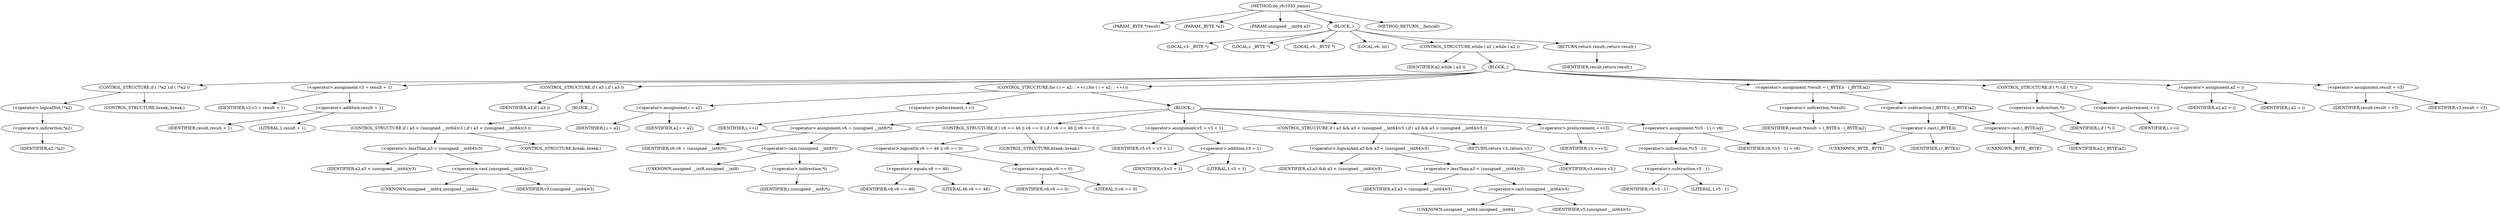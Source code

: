 digraph do_rfc1035_name {  
"1000105" [label = "(METHOD,do_rfc1035_name)" ]
"1000106" [label = "(PARAM,_BYTE *result)" ]
"1000107" [label = "(PARAM,_BYTE *a2)" ]
"1000108" [label = "(PARAM,unsigned __int64 a3)" ]
"1000109" [label = "(BLOCK,,)" ]
"1000110" [label = "(LOCAL,v3: _BYTE *)" ]
"1000111" [label = "(LOCAL,i: _BYTE *)" ]
"1000112" [label = "(LOCAL,v5: _BYTE *)" ]
"1000113" [label = "(LOCAL,v6: int)" ]
"1000114" [label = "(CONTROL_STRUCTURE,while ( a2 ),while ( a2 ))" ]
"1000115" [label = "(IDENTIFIER,a2,while ( a2 ))" ]
"1000116" [label = "(BLOCK,,)" ]
"1000117" [label = "(CONTROL_STRUCTURE,if ( !*a2 ),if ( !*a2 ))" ]
"1000118" [label = "(<operator>.logicalNot,!*a2)" ]
"1000119" [label = "(<operator>.indirection,*a2)" ]
"1000120" [label = "(IDENTIFIER,a2,!*a2)" ]
"1000121" [label = "(CONTROL_STRUCTURE,break;,break;)" ]
"1000122" [label = "(<operator>.assignment,v3 = result + 1)" ]
"1000123" [label = "(IDENTIFIER,v3,v3 = result + 1)" ]
"1000124" [label = "(<operator>.addition,result + 1)" ]
"1000125" [label = "(IDENTIFIER,result,result + 1)" ]
"1000126" [label = "(LITERAL,1,result + 1)" ]
"1000127" [label = "(CONTROL_STRUCTURE,if ( a3 ),if ( a3 ))" ]
"1000128" [label = "(IDENTIFIER,a3,if ( a3 ))" ]
"1000129" [label = "(BLOCK,,)" ]
"1000130" [label = "(CONTROL_STRUCTURE,if ( a3 < (unsigned __int64)v3 ),if ( a3 < (unsigned __int64)v3 ))" ]
"1000131" [label = "(<operator>.lessThan,a3 < (unsigned __int64)v3)" ]
"1000132" [label = "(IDENTIFIER,a3,a3 < (unsigned __int64)v3)" ]
"1000133" [label = "(<operator>.cast,(unsigned __int64)v3)" ]
"1000134" [label = "(UNKNOWN,unsigned __int64,unsigned __int64)" ]
"1000135" [label = "(IDENTIFIER,v3,(unsigned __int64)v3)" ]
"1000136" [label = "(CONTROL_STRUCTURE,break;,break;)" ]
"1000137" [label = "(CONTROL_STRUCTURE,for ( i = a2; ; ++i ),for ( i = a2; ; ++i ))" ]
"1000138" [label = "(<operator>.assignment,i = a2)" ]
"1000139" [label = "(IDENTIFIER,i,i = a2)" ]
"1000140" [label = "(IDENTIFIER,a2,i = a2)" ]
"1000141" [label = "(<operator>.preIncrement,++i)" ]
"1000142" [label = "(IDENTIFIER,i,++i)" ]
"1000143" [label = "(BLOCK,,)" ]
"1000144" [label = "(<operator>.assignment,v6 = (unsigned __int8)*i)" ]
"1000145" [label = "(IDENTIFIER,v6,v6 = (unsigned __int8)*i)" ]
"1000146" [label = "(<operator>.cast,(unsigned __int8)*i)" ]
"1000147" [label = "(UNKNOWN,unsigned __int8,unsigned __int8)" ]
"1000148" [label = "(<operator>.indirection,*i)" ]
"1000149" [label = "(IDENTIFIER,i,(unsigned __int8)*i)" ]
"1000150" [label = "(CONTROL_STRUCTURE,if ( v6 == 46 || v6 == 0 ),if ( v6 == 46 || v6 == 0 ))" ]
"1000151" [label = "(<operator>.logicalOr,v6 == 46 || v6 == 0)" ]
"1000152" [label = "(<operator>.equals,v6 == 46)" ]
"1000153" [label = "(IDENTIFIER,v6,v6 == 46)" ]
"1000154" [label = "(LITERAL,46,v6 == 46)" ]
"1000155" [label = "(<operator>.equals,v6 == 0)" ]
"1000156" [label = "(IDENTIFIER,v6,v6 == 0)" ]
"1000157" [label = "(LITERAL,0,v6 == 0)" ]
"1000158" [label = "(CONTROL_STRUCTURE,break;,break;)" ]
"1000159" [label = "(<operator>.assignment,v5 = v3 + 1)" ]
"1000160" [label = "(IDENTIFIER,v5,v5 = v3 + 1)" ]
"1000161" [label = "(<operator>.addition,v3 + 1)" ]
"1000162" [label = "(IDENTIFIER,v3,v3 + 1)" ]
"1000163" [label = "(LITERAL,1,v3 + 1)" ]
"1000164" [label = "(CONTROL_STRUCTURE,if ( a3 && a3 < (unsigned __int64)v5 ),if ( a3 && a3 < (unsigned __int64)v5 ))" ]
"1000165" [label = "(<operator>.logicalAnd,a3 && a3 < (unsigned __int64)v5)" ]
"1000166" [label = "(IDENTIFIER,a3,a3 && a3 < (unsigned __int64)v5)" ]
"1000167" [label = "(<operator>.lessThan,a3 < (unsigned __int64)v5)" ]
"1000168" [label = "(IDENTIFIER,a3,a3 < (unsigned __int64)v5)" ]
"1000169" [label = "(<operator>.cast,(unsigned __int64)v5)" ]
"1000170" [label = "(UNKNOWN,unsigned __int64,unsigned __int64)" ]
"1000171" [label = "(IDENTIFIER,v5,(unsigned __int64)v5)" ]
"1000172" [label = "(RETURN,return v3;,return v3;)" ]
"1000173" [label = "(IDENTIFIER,v3,return v3;)" ]
"1000174" [label = "(<operator>.preIncrement,++v3)" ]
"1000175" [label = "(IDENTIFIER,v3,++v3)" ]
"1000176" [label = "(<operator>.assignment,*(v5 - 1) = v6)" ]
"1000177" [label = "(<operator>.indirection,*(v5 - 1))" ]
"1000178" [label = "(<operator>.subtraction,v5 - 1)" ]
"1000179" [label = "(IDENTIFIER,v5,v5 - 1)" ]
"1000180" [label = "(LITERAL,1,v5 - 1)" ]
"1000181" [label = "(IDENTIFIER,v6,*(v5 - 1) = v6)" ]
"1000182" [label = "(<operator>.assignment,*result = (_BYTE)i - (_BYTE)a2)" ]
"1000183" [label = "(<operator>.indirection,*result)" ]
"1000184" [label = "(IDENTIFIER,result,*result = (_BYTE)i - (_BYTE)a2)" ]
"1000185" [label = "(<operator>.subtraction,(_BYTE)i - (_BYTE)a2)" ]
"1000186" [label = "(<operator>.cast,(_BYTE)i)" ]
"1000187" [label = "(UNKNOWN,_BYTE,_BYTE)" ]
"1000188" [label = "(IDENTIFIER,i,(_BYTE)i)" ]
"1000189" [label = "(<operator>.cast,(_BYTE)a2)" ]
"1000190" [label = "(UNKNOWN,_BYTE,_BYTE)" ]
"1000191" [label = "(IDENTIFIER,a2,(_BYTE)a2)" ]
"1000192" [label = "(CONTROL_STRUCTURE,if ( *i ),if ( *i ))" ]
"1000193" [label = "(<operator>.indirection,*i)" ]
"1000194" [label = "(IDENTIFIER,i,if ( *i ))" ]
"1000195" [label = "(<operator>.preIncrement,++i)" ]
"1000196" [label = "(IDENTIFIER,i,++i)" ]
"1000197" [label = "(<operator>.assignment,a2 = i)" ]
"1000198" [label = "(IDENTIFIER,a2,a2 = i)" ]
"1000199" [label = "(IDENTIFIER,i,a2 = i)" ]
"1000200" [label = "(<operator>.assignment,result = v3)" ]
"1000201" [label = "(IDENTIFIER,result,result = v3)" ]
"1000202" [label = "(IDENTIFIER,v3,result = v3)" ]
"1000203" [label = "(RETURN,return result;,return result;)" ]
"1000204" [label = "(IDENTIFIER,result,return result;)" ]
"1000205" [label = "(METHOD_RETURN,__fastcall)" ]
  "1000105" -> "1000106" 
  "1000105" -> "1000107" 
  "1000105" -> "1000108" 
  "1000105" -> "1000109" 
  "1000105" -> "1000205" 
  "1000109" -> "1000110" 
  "1000109" -> "1000111" 
  "1000109" -> "1000112" 
  "1000109" -> "1000113" 
  "1000109" -> "1000114" 
  "1000109" -> "1000203" 
  "1000114" -> "1000115" 
  "1000114" -> "1000116" 
  "1000116" -> "1000117" 
  "1000116" -> "1000122" 
  "1000116" -> "1000127" 
  "1000116" -> "1000137" 
  "1000116" -> "1000182" 
  "1000116" -> "1000192" 
  "1000116" -> "1000197" 
  "1000116" -> "1000200" 
  "1000117" -> "1000118" 
  "1000117" -> "1000121" 
  "1000118" -> "1000119" 
  "1000119" -> "1000120" 
  "1000122" -> "1000123" 
  "1000122" -> "1000124" 
  "1000124" -> "1000125" 
  "1000124" -> "1000126" 
  "1000127" -> "1000128" 
  "1000127" -> "1000129" 
  "1000129" -> "1000130" 
  "1000130" -> "1000131" 
  "1000130" -> "1000136" 
  "1000131" -> "1000132" 
  "1000131" -> "1000133" 
  "1000133" -> "1000134" 
  "1000133" -> "1000135" 
  "1000137" -> "1000138" 
  "1000137" -> "1000141" 
  "1000137" -> "1000143" 
  "1000138" -> "1000139" 
  "1000138" -> "1000140" 
  "1000141" -> "1000142" 
  "1000143" -> "1000144" 
  "1000143" -> "1000150" 
  "1000143" -> "1000159" 
  "1000143" -> "1000164" 
  "1000143" -> "1000174" 
  "1000143" -> "1000176" 
  "1000144" -> "1000145" 
  "1000144" -> "1000146" 
  "1000146" -> "1000147" 
  "1000146" -> "1000148" 
  "1000148" -> "1000149" 
  "1000150" -> "1000151" 
  "1000150" -> "1000158" 
  "1000151" -> "1000152" 
  "1000151" -> "1000155" 
  "1000152" -> "1000153" 
  "1000152" -> "1000154" 
  "1000155" -> "1000156" 
  "1000155" -> "1000157" 
  "1000159" -> "1000160" 
  "1000159" -> "1000161" 
  "1000161" -> "1000162" 
  "1000161" -> "1000163" 
  "1000164" -> "1000165" 
  "1000164" -> "1000172" 
  "1000165" -> "1000166" 
  "1000165" -> "1000167" 
  "1000167" -> "1000168" 
  "1000167" -> "1000169" 
  "1000169" -> "1000170" 
  "1000169" -> "1000171" 
  "1000172" -> "1000173" 
  "1000174" -> "1000175" 
  "1000176" -> "1000177" 
  "1000176" -> "1000181" 
  "1000177" -> "1000178" 
  "1000178" -> "1000179" 
  "1000178" -> "1000180" 
  "1000182" -> "1000183" 
  "1000182" -> "1000185" 
  "1000183" -> "1000184" 
  "1000185" -> "1000186" 
  "1000185" -> "1000189" 
  "1000186" -> "1000187" 
  "1000186" -> "1000188" 
  "1000189" -> "1000190" 
  "1000189" -> "1000191" 
  "1000192" -> "1000193" 
  "1000192" -> "1000195" 
  "1000193" -> "1000194" 
  "1000195" -> "1000196" 
  "1000197" -> "1000198" 
  "1000197" -> "1000199" 
  "1000200" -> "1000201" 
  "1000200" -> "1000202" 
  "1000203" -> "1000204" 
}

